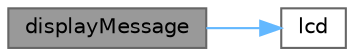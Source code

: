 digraph "displayMessage"
{
 // INTERACTIVE_SVG=YES
 // LATEX_PDF_SIZE
  bgcolor="transparent";
  edge [fontname=Helvetica,fontsize=10,labelfontname=Helvetica,labelfontsize=10];
  node [fontname=Helvetica,fontsize=10,shape=box,height=0.2,width=0.4];
  rankdir="LR";
  Node1 [id="Node000001",label="displayMessage",height=0.2,width=0.4,color="gray40", fillcolor="grey60", style="filled", fontcolor="black",tooltip="LCD communication for displaying messages."];
  Node1 -> Node2 [id="edge1_Node000001_Node000002",color="steelblue1",style="solid",tooltip=" "];
  Node2 [id="Node000002",label="lcd",height=0.2,width=0.4,color="grey40", fillcolor="white", style="filled",URL="$d8/dbc/Sustav-pametne-police-u-du-anu-cijena-vaga-_8ino.html#ae084e1bc8ccb35ea289ba0ca4972ea6d",tooltip=" "];
}
